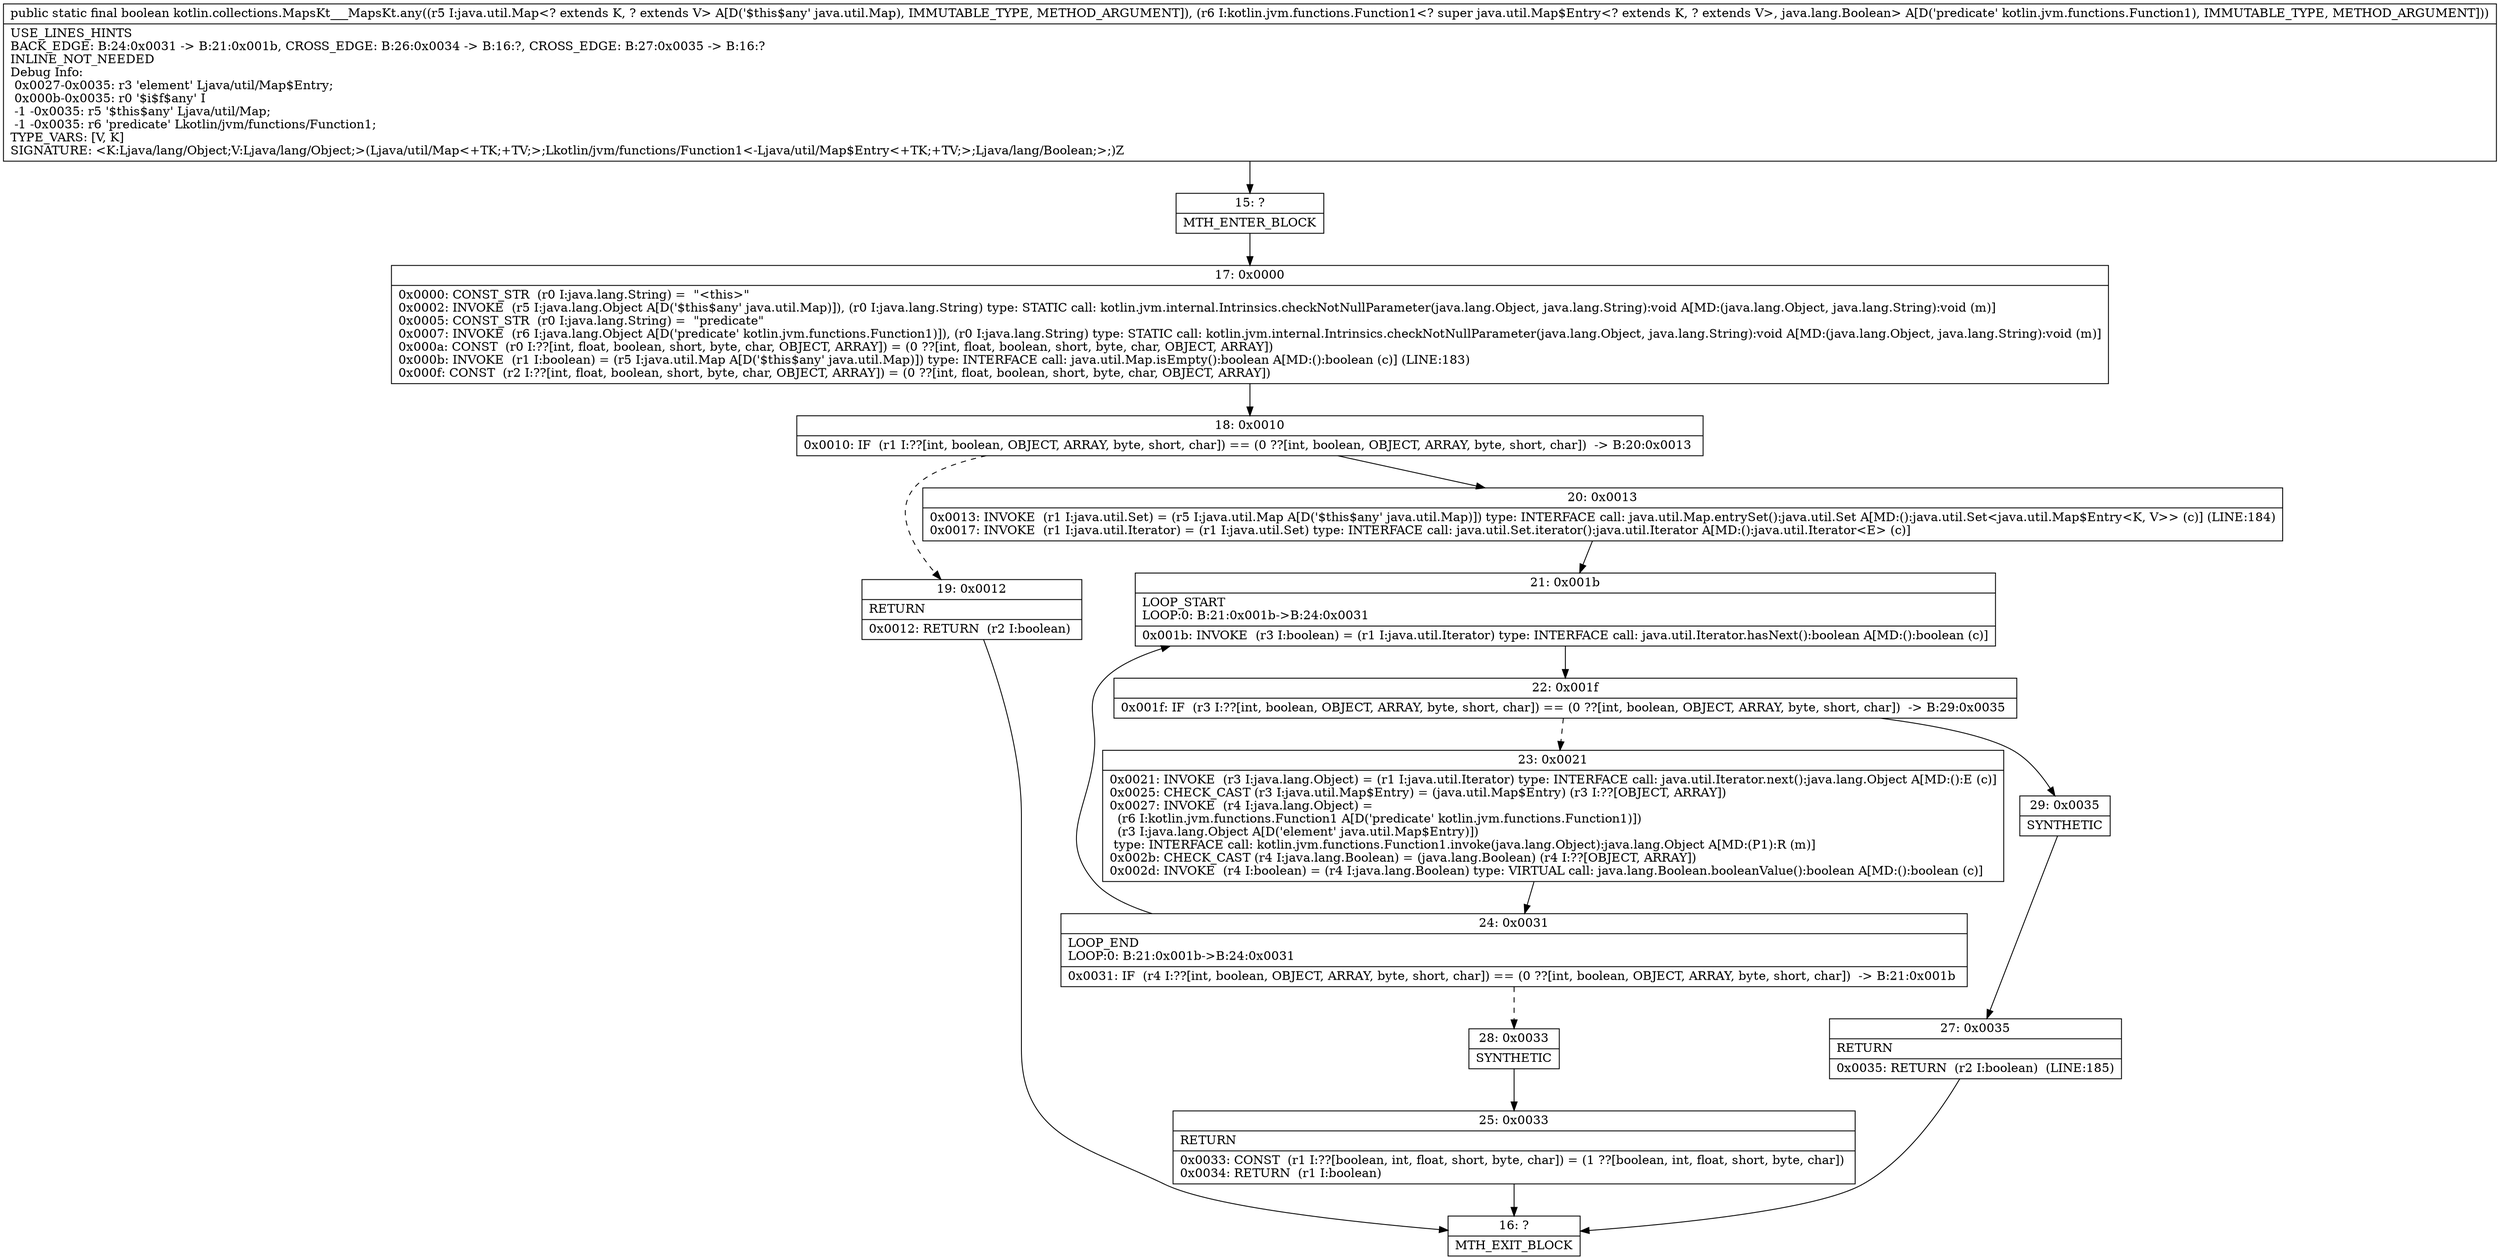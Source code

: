 digraph "CFG forkotlin.collections.MapsKt___MapsKt.any(Ljava\/util\/Map;Lkotlin\/jvm\/functions\/Function1;)Z" {
Node_15 [shape=record,label="{15\:\ ?|MTH_ENTER_BLOCK\l}"];
Node_17 [shape=record,label="{17\:\ 0x0000|0x0000: CONST_STR  (r0 I:java.lang.String) =  \"\<this\>\" \l0x0002: INVOKE  (r5 I:java.lang.Object A[D('$this$any' java.util.Map)]), (r0 I:java.lang.String) type: STATIC call: kotlin.jvm.internal.Intrinsics.checkNotNullParameter(java.lang.Object, java.lang.String):void A[MD:(java.lang.Object, java.lang.String):void (m)]\l0x0005: CONST_STR  (r0 I:java.lang.String) =  \"predicate\" \l0x0007: INVOKE  (r6 I:java.lang.Object A[D('predicate' kotlin.jvm.functions.Function1)]), (r0 I:java.lang.String) type: STATIC call: kotlin.jvm.internal.Intrinsics.checkNotNullParameter(java.lang.Object, java.lang.String):void A[MD:(java.lang.Object, java.lang.String):void (m)]\l0x000a: CONST  (r0 I:??[int, float, boolean, short, byte, char, OBJECT, ARRAY]) = (0 ??[int, float, boolean, short, byte, char, OBJECT, ARRAY]) \l0x000b: INVOKE  (r1 I:boolean) = (r5 I:java.util.Map A[D('$this$any' java.util.Map)]) type: INTERFACE call: java.util.Map.isEmpty():boolean A[MD:():boolean (c)] (LINE:183)\l0x000f: CONST  (r2 I:??[int, float, boolean, short, byte, char, OBJECT, ARRAY]) = (0 ??[int, float, boolean, short, byte, char, OBJECT, ARRAY]) \l}"];
Node_18 [shape=record,label="{18\:\ 0x0010|0x0010: IF  (r1 I:??[int, boolean, OBJECT, ARRAY, byte, short, char]) == (0 ??[int, boolean, OBJECT, ARRAY, byte, short, char])  \-\> B:20:0x0013 \l}"];
Node_19 [shape=record,label="{19\:\ 0x0012|RETURN\l|0x0012: RETURN  (r2 I:boolean) \l}"];
Node_16 [shape=record,label="{16\:\ ?|MTH_EXIT_BLOCK\l}"];
Node_20 [shape=record,label="{20\:\ 0x0013|0x0013: INVOKE  (r1 I:java.util.Set) = (r5 I:java.util.Map A[D('$this$any' java.util.Map)]) type: INTERFACE call: java.util.Map.entrySet():java.util.Set A[MD:():java.util.Set\<java.util.Map$Entry\<K, V\>\> (c)] (LINE:184)\l0x0017: INVOKE  (r1 I:java.util.Iterator) = (r1 I:java.util.Set) type: INTERFACE call: java.util.Set.iterator():java.util.Iterator A[MD:():java.util.Iterator\<E\> (c)]\l}"];
Node_21 [shape=record,label="{21\:\ 0x001b|LOOP_START\lLOOP:0: B:21:0x001b\-\>B:24:0x0031\l|0x001b: INVOKE  (r3 I:boolean) = (r1 I:java.util.Iterator) type: INTERFACE call: java.util.Iterator.hasNext():boolean A[MD:():boolean (c)]\l}"];
Node_22 [shape=record,label="{22\:\ 0x001f|0x001f: IF  (r3 I:??[int, boolean, OBJECT, ARRAY, byte, short, char]) == (0 ??[int, boolean, OBJECT, ARRAY, byte, short, char])  \-\> B:29:0x0035 \l}"];
Node_23 [shape=record,label="{23\:\ 0x0021|0x0021: INVOKE  (r3 I:java.lang.Object) = (r1 I:java.util.Iterator) type: INTERFACE call: java.util.Iterator.next():java.lang.Object A[MD:():E (c)]\l0x0025: CHECK_CAST (r3 I:java.util.Map$Entry) = (java.util.Map$Entry) (r3 I:??[OBJECT, ARRAY]) \l0x0027: INVOKE  (r4 I:java.lang.Object) = \l  (r6 I:kotlin.jvm.functions.Function1 A[D('predicate' kotlin.jvm.functions.Function1)])\l  (r3 I:java.lang.Object A[D('element' java.util.Map$Entry)])\l type: INTERFACE call: kotlin.jvm.functions.Function1.invoke(java.lang.Object):java.lang.Object A[MD:(P1):R (m)]\l0x002b: CHECK_CAST (r4 I:java.lang.Boolean) = (java.lang.Boolean) (r4 I:??[OBJECT, ARRAY]) \l0x002d: INVOKE  (r4 I:boolean) = (r4 I:java.lang.Boolean) type: VIRTUAL call: java.lang.Boolean.booleanValue():boolean A[MD:():boolean (c)]\l}"];
Node_24 [shape=record,label="{24\:\ 0x0031|LOOP_END\lLOOP:0: B:21:0x001b\-\>B:24:0x0031\l|0x0031: IF  (r4 I:??[int, boolean, OBJECT, ARRAY, byte, short, char]) == (0 ??[int, boolean, OBJECT, ARRAY, byte, short, char])  \-\> B:21:0x001b \l}"];
Node_28 [shape=record,label="{28\:\ 0x0033|SYNTHETIC\l}"];
Node_25 [shape=record,label="{25\:\ 0x0033|RETURN\l|0x0033: CONST  (r1 I:??[boolean, int, float, short, byte, char]) = (1 ??[boolean, int, float, short, byte, char]) \l0x0034: RETURN  (r1 I:boolean) \l}"];
Node_29 [shape=record,label="{29\:\ 0x0035|SYNTHETIC\l}"];
Node_27 [shape=record,label="{27\:\ 0x0035|RETURN\l|0x0035: RETURN  (r2 I:boolean)  (LINE:185)\l}"];
MethodNode[shape=record,label="{public static final boolean kotlin.collections.MapsKt___MapsKt.any((r5 I:java.util.Map\<? extends K, ? extends V\> A[D('$this$any' java.util.Map), IMMUTABLE_TYPE, METHOD_ARGUMENT]), (r6 I:kotlin.jvm.functions.Function1\<? super java.util.Map$Entry\<? extends K, ? extends V\>, java.lang.Boolean\> A[D('predicate' kotlin.jvm.functions.Function1), IMMUTABLE_TYPE, METHOD_ARGUMENT]))  | USE_LINES_HINTS\lBACK_EDGE: B:24:0x0031 \-\> B:21:0x001b, CROSS_EDGE: B:26:0x0034 \-\> B:16:?, CROSS_EDGE: B:27:0x0035 \-\> B:16:?\lINLINE_NOT_NEEDED\lDebug Info:\l  0x0027\-0x0035: r3 'element' Ljava\/util\/Map$Entry;\l  0x000b\-0x0035: r0 '$i$f$any' I\l  \-1 \-0x0035: r5 '$this$any' Ljava\/util\/Map;\l  \-1 \-0x0035: r6 'predicate' Lkotlin\/jvm\/functions\/Function1;\lTYPE_VARS: [V, K]\lSIGNATURE: \<K:Ljava\/lang\/Object;V:Ljava\/lang\/Object;\>(Ljava\/util\/Map\<+TK;+TV;\>;Lkotlin\/jvm\/functions\/Function1\<\-Ljava\/util\/Map$Entry\<+TK;+TV;\>;Ljava\/lang\/Boolean;\>;)Z\l}"];
MethodNode -> Node_15;Node_15 -> Node_17;
Node_17 -> Node_18;
Node_18 -> Node_19[style=dashed];
Node_18 -> Node_20;
Node_19 -> Node_16;
Node_20 -> Node_21;
Node_21 -> Node_22;
Node_22 -> Node_23[style=dashed];
Node_22 -> Node_29;
Node_23 -> Node_24;
Node_24 -> Node_21;
Node_24 -> Node_28[style=dashed];
Node_28 -> Node_25;
Node_25 -> Node_16;
Node_29 -> Node_27;
Node_27 -> Node_16;
}

